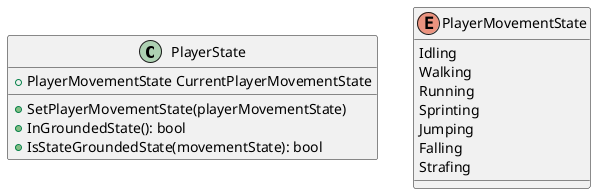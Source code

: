 @startuml
class PlayerState {
  +PlayerMovementState CurrentPlayerMovementState
  +SetPlayerMovementState(playerMovementState)
  +InGroundedState(): bool
  +IsStateGroundedState(movementState): bool
}
enum PlayerMovementState {
  Idling
  Walking
  Running
  Sprinting
  Jumping
  Falling
  Strafing
}
@enduml
